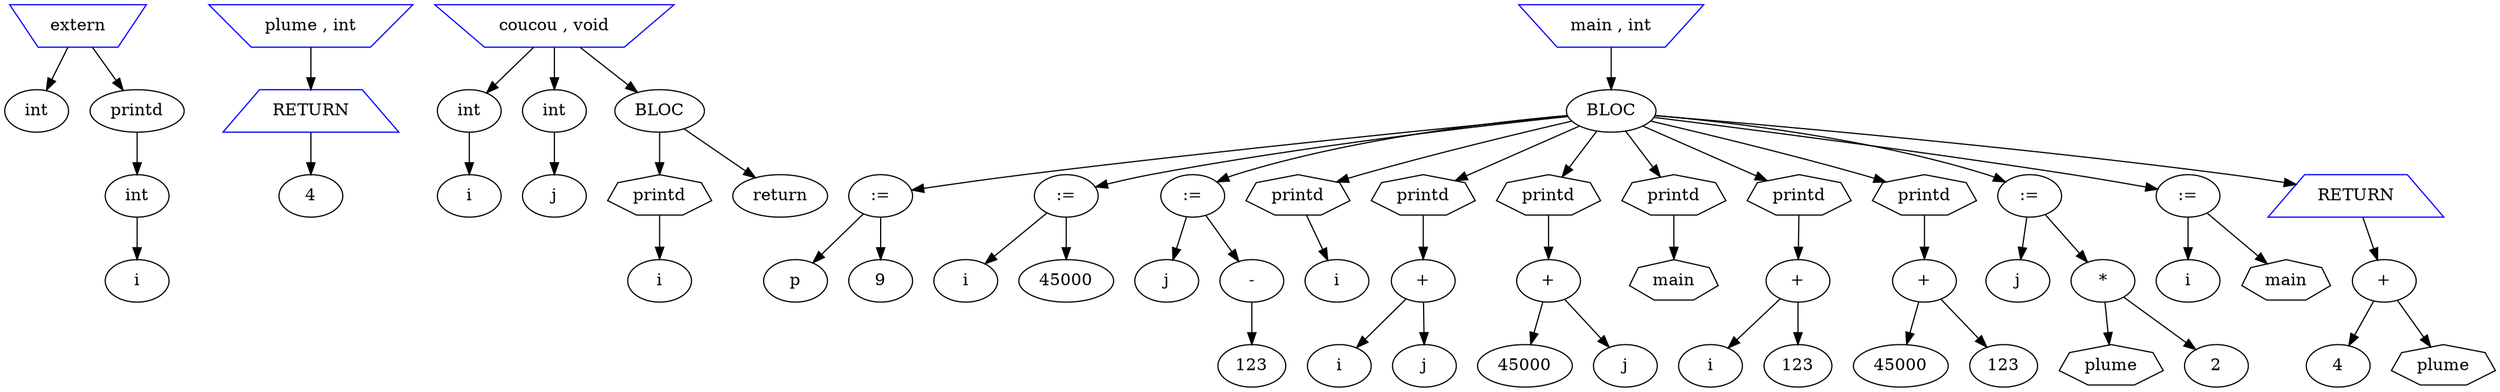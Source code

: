 //fichier DOT représentant le graph du fichier c analysé
digraph test {

node_0 [label="extern"shape=invtrapezium color=blue];
node_1 [label="int"];
node_2 [label="printd"];
node_3 [label="int"];
node_4 [label="i"];
node_8 [label="plume , int"shape=invtrapezium color=blue];
node_11 [label="RETURN"shape=trapezium color=blue];
node_12 [label="4"];
node_15 [label="coucou , void"shape=invtrapezium color=blue];
node_16 [label="int"];
node_17 [label="i"];
node_19 [label="int"];
node_20 [label="j"];
node_22 [label="BLOC"];
node_24 [label="printd"shape=septagon];
node_25 [label="i"];
node_27 [label="return"];
node_30 [label="main , int"shape=invtrapezium color=blue];
node_32 [label="BLOC"];
node_34 [label=":="];
node_35 [label="p"];
node_36 [label="9"];
node_38 [label=":="];
node_39 [label="i"];
node_40 [label="45000"];
node_42 [label=":="];
node_43 [label="j"];
node_44 [label="-"];
node_45 [label="123"];
node_48 [label="printd"shape=septagon];
node_49 [label="i"];
node_51 [label="printd"shape=septagon];
node_52 [label="+"];
node_53 [label="i"];
node_54 [label="j"];
node_57 [label="printd"shape=septagon];
node_58 [label="+"];
node_59 [label="45000"];
node_60 [label="j"];
node_63 [label="printd"shape=septagon];
node_64 [label="main"shape=septagon];
node_68 [label="printd"shape=septagon];
node_69 [label="+"];
node_70 [label="i"];
node_71 [label="123"];
node_74 [label="printd"shape=septagon];
node_75 [label="+"];
node_76 [label="45000"];
node_77 [label="123"];
node_80 [label=":="];
node_81 [label="j"];
node_82 [label="*"];
node_83 [label="plume"shape=septagon];
node_86 [label="2"];
node_89 [label=":="];
node_90 [label="i"];
node_91 [label="main"shape=septagon];
node_95 [label="RETURN"shape=trapezium color=blue];
node_96 [label="+"];
node_97 [label="4"];
node_98 [label="plume"shape=septagon];
node_0 -> node_1;
node_0 -> node_2;
node_2 -> node_3;
node_3 -> node_4;
node_8 -> node_11;
node_11 -> node_12;
node_15 -> node_16;
node_15 -> node_19;
node_15 -> node_22;
node_16 -> node_17;
node_19 -> node_20;
node_22 -> node_24;
node_22 -> node_27;
node_24 -> node_25;
node_30 -> node_32;
node_32 -> node_34;
node_32 -> node_38;
node_32 -> node_42;
node_32 -> node_48;
node_32 -> node_51;
node_32 -> node_57;
node_32 -> node_63;
node_32 -> node_68;
node_32 -> node_74;
node_32 -> node_80;
node_32 -> node_89;
node_32 -> node_95;
node_34 -> node_35;
node_34 -> node_36;
node_38 -> node_39;
node_38 -> node_40;
node_42 -> node_43;
node_42 -> node_44;
node_44 -> node_45;
node_48 -> node_49;
node_51 -> node_52;
node_52 -> node_53;
node_52 -> node_54;
node_57 -> node_58;
node_58 -> node_59;
node_58 -> node_60;
node_63 -> node_64;
node_68 -> node_69;
node_69 -> node_70;
node_69 -> node_71;
node_74 -> node_75;
node_75 -> node_76;
node_75 -> node_77;
node_80 -> node_81;
node_80 -> node_82;
node_82 -> node_83;
node_82 -> node_86;
node_89 -> node_90;
node_89 -> node_91;
node_95 -> node_96;
node_96 -> node_97;
node_96 -> node_98;
}